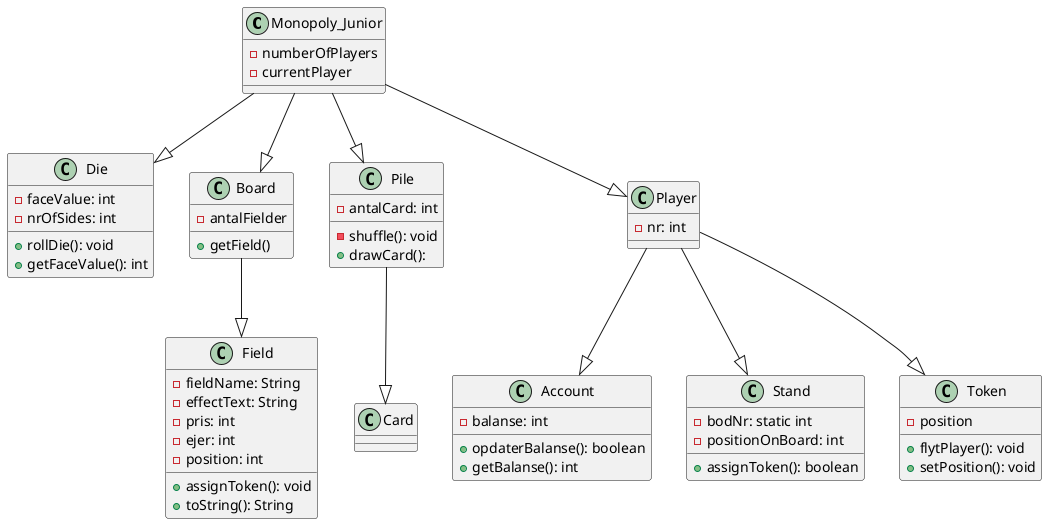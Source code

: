 @startuml
'https://plantuml.com/class-diagram

class "Monopoly_Junior" as Game
class Die
class Board
class Field
class Pile
class Card
class Player
class Account
class Stand
class Token

Game --|> Die
Game --|> Pile
Game --|> Player
Game --|> Board
Board --|> Field
Player --|> Stand
Player --|> Account
Player --|> Token
Pile --|> Card

class Game {
    -numberOfPlayers
    -currentPlayer
}

class Die {
    -faceValue: int
    -nrOfSides: int
    +rollDie(): void
    +getFaceValue(): int
}

class Board {
    -antalFielder
    +getField()
}

class Field {
    -fieldName: String
    -effectText: String
    -pris: int
    -ejer: int
    -position: int

    +assignToken(): void
    +toString(): String

}

class Card {

}

'opdaterBalanse() er lavet som boolean, for at kunne returnere hvis en Player går bankerot'
class Account {
    -balanse: int
    +opdaterBalanse(): boolean
    +getBalanse(): int
}

class Pile {
    -antalCard: int
    -shuffle(): void
    +drawCard():

}

class Player {
    -nr: int
}

class Token {
    -position
    +flytPlayer(): void
    +setPosition(): void
}

'assignToken er lavet som boolean return i tilfælde af at der ikke er flere tokens'
class Stand {
    -bodNr: static int
    -positionOnBoard: int
    +assignToken(): boolean
}





@enduml